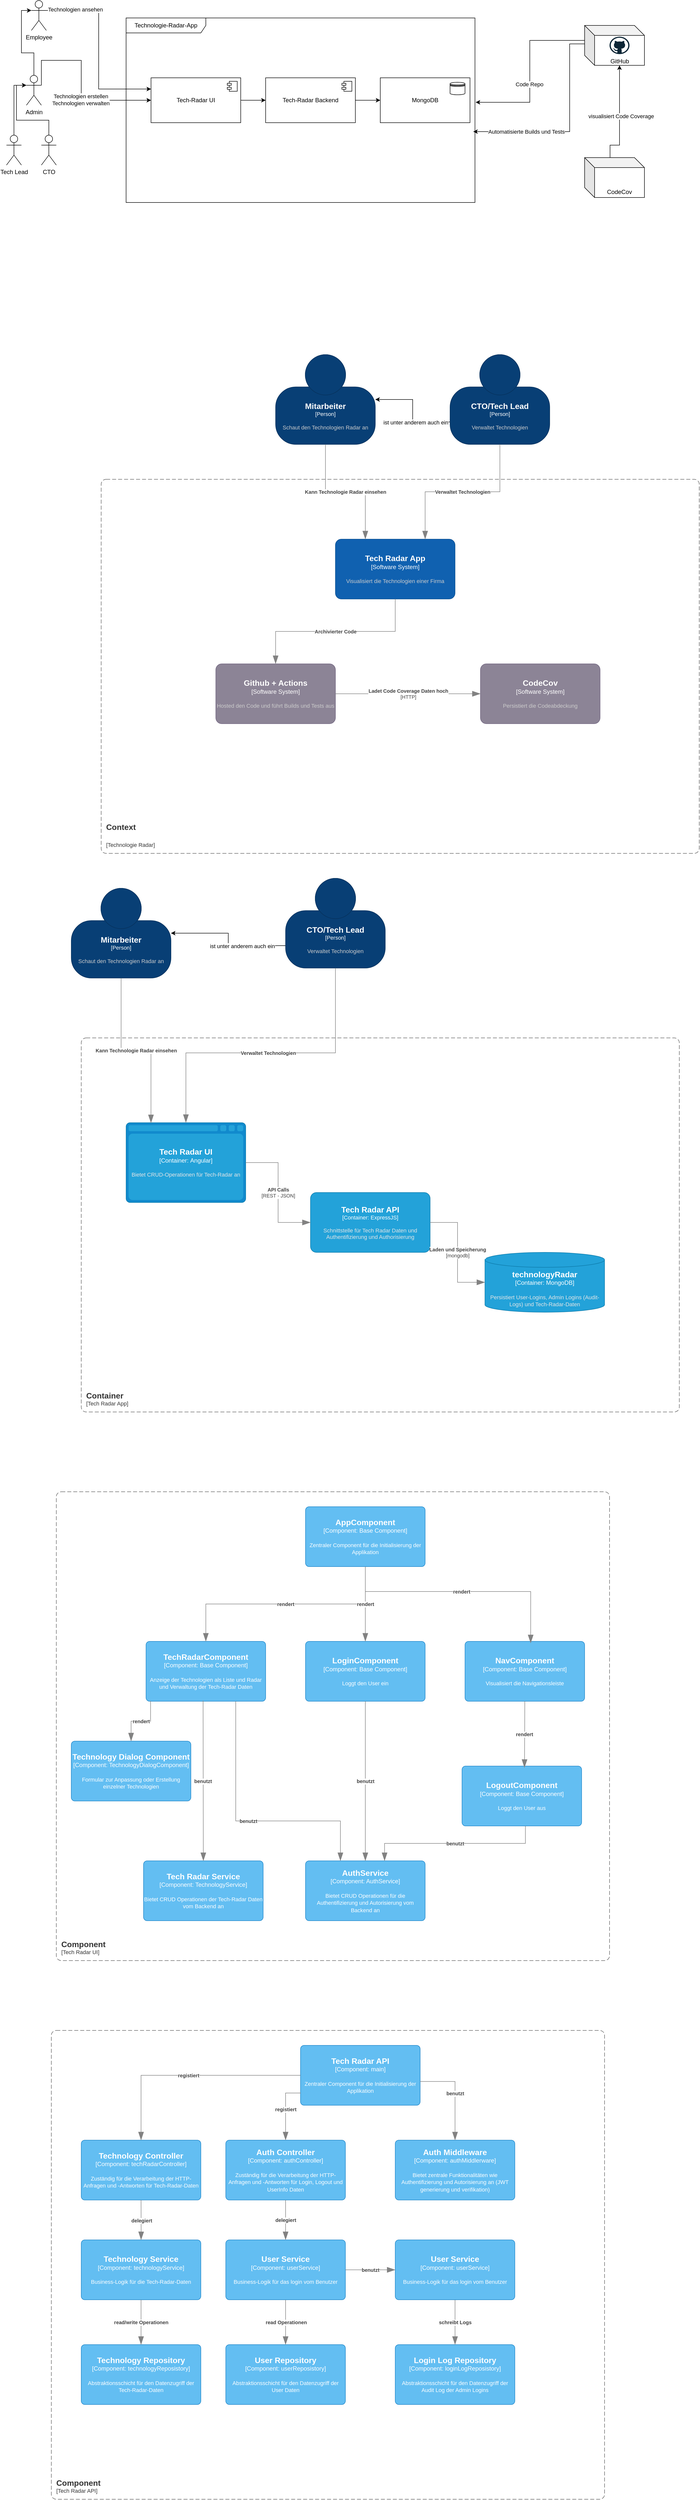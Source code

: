 <mxfile version="26.0.2">
  <diagram name="Page-1" id="FQuv1xglJaIjyBkERcx2">
    <mxGraphModel dx="2272" dy="1144" grid="1" gridSize="10" guides="1" tooltips="1" connect="1" arrows="1" fold="1" page="1" pageScale="1" pageWidth="827" pageHeight="1169" math="0" shadow="0">
      <root>
        <mxCell id="0" />
        <mxCell id="1" parent="0" />
        <mxCell id="FG4xGFRP9wf-GZx0vHWU-20" style="edgeStyle=orthogonalEdgeStyle;rounded=0;orthogonalLoop=1;jettySize=auto;html=1;exitX=1;exitY=0.333;exitDx=0;exitDy=0;exitPerimeter=0;entryX=0;entryY=0.25;entryDx=0;entryDy=0;" edge="1" parent="1" source="FG4xGFRP9wf-GZx0vHWU-1" target="FG4xGFRP9wf-GZx0vHWU-14">
          <mxGeometry relative="1" as="geometry" />
        </mxCell>
        <mxCell id="FG4xGFRP9wf-GZx0vHWU-21" value="Technologien ansehen" style="edgeLabel;html=1;align=center;verticalAlign=middle;resizable=0;points=[];" vertex="1" connectable="0" parent="FG4xGFRP9wf-GZx0vHWU-20">
          <mxGeometry x="-0.684" y="2" relative="1" as="geometry">
            <mxPoint as="offset" />
          </mxGeometry>
        </mxCell>
        <mxCell id="FG4xGFRP9wf-GZx0vHWU-1" value="Employee" style="shape=umlActor;verticalLabelPosition=bottom;verticalAlign=top;html=1;outlineConnect=0;" vertex="1" parent="1">
          <mxGeometry x="100" y="180" width="30" height="60" as="geometry" />
        </mxCell>
        <mxCell id="FG4xGFRP9wf-GZx0vHWU-4" value="CTO" style="shape=umlActor;verticalLabelPosition=bottom;verticalAlign=top;html=1;outlineConnect=0;" vertex="1" parent="1">
          <mxGeometry x="120" y="450" width="30" height="60" as="geometry" />
        </mxCell>
        <mxCell id="FG4xGFRP9wf-GZx0vHWU-5" value="Tech Lead" style="shape=umlActor;verticalLabelPosition=bottom;verticalAlign=top;html=1;outlineConnect=0;" vertex="1" parent="1">
          <mxGeometry x="50" y="450" width="30" height="60" as="geometry" />
        </mxCell>
        <mxCell id="FG4xGFRP9wf-GZx0vHWU-6" value="Technologie-Radar-App" style="shape=umlFrame;whiteSpace=wrap;html=1;pointerEvents=0;recursiveResize=0;container=1;collapsible=0;width=160;" vertex="1" parent="1">
          <mxGeometry x="290" y="215" width="700" height="370" as="geometry" />
        </mxCell>
        <mxCell id="FG4xGFRP9wf-GZx0vHWU-14" value="Tech-Radar UI" style="html=1;dropTarget=0;whiteSpace=wrap;" vertex="1" parent="FG4xGFRP9wf-GZx0vHWU-6">
          <mxGeometry x="50" y="120" width="180" height="90" as="geometry" />
        </mxCell>
        <mxCell id="FG4xGFRP9wf-GZx0vHWU-15" value="" style="shape=module;jettyWidth=8;jettyHeight=4;" vertex="1" parent="FG4xGFRP9wf-GZx0vHWU-14">
          <mxGeometry x="1" width="20" height="20" relative="1" as="geometry">
            <mxPoint x="-27" y="7" as="offset" />
          </mxGeometry>
        </mxCell>
        <mxCell id="FG4xGFRP9wf-GZx0vHWU-36" value="" style="edgeStyle=orthogonalEdgeStyle;rounded=0;orthogonalLoop=1;jettySize=auto;html=1;" edge="1" parent="FG4xGFRP9wf-GZx0vHWU-6" source="FG4xGFRP9wf-GZx0vHWU-16" target="FG4xGFRP9wf-GZx0vHWU-33">
          <mxGeometry relative="1" as="geometry" />
        </mxCell>
        <mxCell id="FG4xGFRP9wf-GZx0vHWU-16" value="Tech-Radar Backend" style="html=1;dropTarget=0;whiteSpace=wrap;" vertex="1" parent="FG4xGFRP9wf-GZx0vHWU-6">
          <mxGeometry x="280" y="120" width="180" height="90" as="geometry" />
        </mxCell>
        <mxCell id="FG4xGFRP9wf-GZx0vHWU-17" value="" style="shape=module;jettyWidth=8;jettyHeight=4;" vertex="1" parent="FG4xGFRP9wf-GZx0vHWU-16">
          <mxGeometry x="1" width="20" height="20" relative="1" as="geometry">
            <mxPoint x="-27" y="7" as="offset" />
          </mxGeometry>
        </mxCell>
        <mxCell id="FG4xGFRP9wf-GZx0vHWU-23" style="edgeStyle=orthogonalEdgeStyle;rounded=0;orthogonalLoop=1;jettySize=auto;html=1;" edge="1" parent="FG4xGFRP9wf-GZx0vHWU-6" source="FG4xGFRP9wf-GZx0vHWU-14" target="FG4xGFRP9wf-GZx0vHWU-16">
          <mxGeometry relative="1" as="geometry" />
        </mxCell>
        <mxCell id="FG4xGFRP9wf-GZx0vHWU-33" value="MongoDB" style="html=1;dropTarget=0;whiteSpace=wrap;" vertex="1" parent="FG4xGFRP9wf-GZx0vHWU-6">
          <mxGeometry x="510" y="120" width="180" height="90" as="geometry" />
        </mxCell>
        <mxCell id="FG4xGFRP9wf-GZx0vHWU-35" value="" style="shape=datastore;whiteSpace=wrap;html=1;" vertex="1" parent="FG4xGFRP9wf-GZx0vHWU-6">
          <mxGeometry x="650" y="129" width="30" height="25" as="geometry" />
        </mxCell>
        <mxCell id="FG4xGFRP9wf-GZx0vHWU-22" style="edgeStyle=orthogonalEdgeStyle;rounded=0;orthogonalLoop=1;jettySize=auto;html=1;exitX=1;exitY=0.333;exitDx=0;exitDy=0;exitPerimeter=0;" edge="1" parent="1" source="FG4xGFRP9wf-GZx0vHWU-8" target="FG4xGFRP9wf-GZx0vHWU-14">
          <mxGeometry relative="1" as="geometry">
            <Array as="points">
              <mxPoint x="200" y="300" />
              <mxPoint x="200" y="380" />
            </Array>
          </mxGeometry>
        </mxCell>
        <mxCell id="FG4xGFRP9wf-GZx0vHWU-25" value="Technologien erstellen&lt;br&gt;Technologien verwalten" style="edgeLabel;html=1;align=center;verticalAlign=middle;resizable=0;points=[];" vertex="1" connectable="0" parent="FG4xGFRP9wf-GZx0vHWU-22">
          <mxGeometry x="0.193" y="-1" relative="1" as="geometry">
            <mxPoint as="offset" />
          </mxGeometry>
        </mxCell>
        <mxCell id="FG4xGFRP9wf-GZx0vHWU-26" style="edgeStyle=orthogonalEdgeStyle;rounded=0;orthogonalLoop=1;jettySize=auto;html=1;exitX=0.5;exitY=0;exitDx=0;exitDy=0;exitPerimeter=0;entryX=0;entryY=0.333;entryDx=0;entryDy=0;entryPerimeter=0;" edge="1" parent="1" source="FG4xGFRP9wf-GZx0vHWU-8" target="FG4xGFRP9wf-GZx0vHWU-1">
          <mxGeometry relative="1" as="geometry" />
        </mxCell>
        <mxCell id="FG4xGFRP9wf-GZx0vHWU-8" value="Admin" style="shape=umlActor;verticalLabelPosition=bottom;verticalAlign=top;html=1;outlineConnect=0;" vertex="1" parent="1">
          <mxGeometry x="90" y="330" width="30" height="60" as="geometry" />
        </mxCell>
        <mxCell id="FG4xGFRP9wf-GZx0vHWU-12" style="edgeStyle=orthogonalEdgeStyle;rounded=0;orthogonalLoop=1;jettySize=auto;html=1;exitX=0.5;exitY=0;exitDx=0;exitDy=0;exitPerimeter=0;entryX=0;entryY=0.333;entryDx=0;entryDy=0;entryPerimeter=0;" edge="1" parent="1" source="FG4xGFRP9wf-GZx0vHWU-5" target="FG4xGFRP9wf-GZx0vHWU-8">
          <mxGeometry relative="1" as="geometry" />
        </mxCell>
        <mxCell id="FG4xGFRP9wf-GZx0vHWU-13" style="edgeStyle=orthogonalEdgeStyle;rounded=0;orthogonalLoop=1;jettySize=auto;html=1;exitX=0.5;exitY=0;exitDx=0;exitDy=0;exitPerimeter=0;entryX=0;entryY=0.333;entryDx=0;entryDy=0;entryPerimeter=0;" edge="1" parent="1" source="FG4xGFRP9wf-GZx0vHWU-4" target="FG4xGFRP9wf-GZx0vHWU-8">
          <mxGeometry relative="1" as="geometry" />
        </mxCell>
        <mxCell id="FG4xGFRP9wf-GZx0vHWU-38" style="edgeStyle=orthogonalEdgeStyle;rounded=0;orthogonalLoop=1;jettySize=auto;html=1;entryX=1.002;entryY=0.457;entryDx=0;entryDy=0;entryPerimeter=0;exitX=0;exitY=0;exitDx=0;exitDy=30;exitPerimeter=0;" edge="1" parent="1" source="FG4xGFRP9wf-GZx0vHWU-46" target="FG4xGFRP9wf-GZx0vHWU-6">
          <mxGeometry relative="1" as="geometry">
            <mxPoint x="1203" y="267.526" as="sourcePoint" />
          </mxGeometry>
        </mxCell>
        <mxCell id="FG4xGFRP9wf-GZx0vHWU-39" value="Code Repo" style="edgeLabel;html=1;align=center;verticalAlign=middle;resizable=0;points=[];" vertex="1" connectable="0" parent="FG4xGFRP9wf-GZx0vHWU-38">
          <mxGeometry x="0.156" y="-1" relative="1" as="geometry">
            <mxPoint as="offset" />
          </mxGeometry>
        </mxCell>
        <mxCell id="FG4xGFRP9wf-GZx0vHWU-40" style="edgeStyle=orthogonalEdgeStyle;rounded=0;orthogonalLoop=1;jettySize=auto;html=1;entryX=0.995;entryY=0.616;entryDx=0;entryDy=0;entryPerimeter=0;exitX=0;exitY=0;exitDx=0;exitDy=30;exitPerimeter=0;" edge="1" parent="1" source="FG4xGFRP9wf-GZx0vHWU-46" target="FG4xGFRP9wf-GZx0vHWU-6">
          <mxGeometry relative="1" as="geometry">
            <mxPoint x="1203" y="267.526" as="sourcePoint" />
            <mxPoint x="1080.0" y="383.35" as="targetPoint" />
            <Array as="points">
              <mxPoint x="1210" y="267" />
              <mxPoint x="1180" y="267" />
              <mxPoint x="1180" y="443" />
            </Array>
          </mxGeometry>
        </mxCell>
        <mxCell id="FG4xGFRP9wf-GZx0vHWU-41" value="Automatisierte Builds und Tests" style="edgeLabel;html=1;align=center;verticalAlign=middle;resizable=0;points=[];" vertex="1" connectable="0" parent="FG4xGFRP9wf-GZx0vHWU-40">
          <mxGeometry x="0.64" relative="1" as="geometry">
            <mxPoint x="33" as="offset" />
          </mxGeometry>
        </mxCell>
        <mxCell id="FG4xGFRP9wf-GZx0vHWU-46" value="" style="shape=cube;whiteSpace=wrap;html=1;boundedLbl=1;backgroundOutline=1;darkOpacity=0.05;darkOpacity2=0.1;" vertex="1" parent="1">
          <mxGeometry x="1210" y="230" width="120" height="80" as="geometry" />
        </mxCell>
        <mxCell id="FG4xGFRP9wf-GZx0vHWU-47" value="GitHub" style="dashed=0;outlineConnect=0;html=1;align=center;labelPosition=center;verticalLabelPosition=bottom;verticalAlign=top;shape=mxgraph.weblogos.github" vertex="1" parent="1">
          <mxGeometry x="1260" y="252.5" width="40" height="35" as="geometry" />
        </mxCell>
        <mxCell id="FG4xGFRP9wf-GZx0vHWU-48" value="" style="shape=cube;whiteSpace=wrap;html=1;boundedLbl=1;backgroundOutline=1;darkOpacity=0.05;darkOpacity2=0.1;" vertex="1" parent="1">
          <mxGeometry x="1210" y="495" width="120" height="80" as="geometry" />
        </mxCell>
        <mxCell id="FG4xGFRP9wf-GZx0vHWU-49" value="CodeCov" style="shape=image;verticalLabelPosition=bottom;labelBackgroundColor=default;verticalAlign=top;aspect=fixed;imageAspect=0;image=https://images.crunchbase.com/image/upload/c_pad,f_auto,q_auto:eco,dpr_1/v1429195081/jl4oqzcidm5alsajtyg5.png;" vertex="1" parent="1">
          <mxGeometry x="1265" y="520" width="30" height="30" as="geometry" />
        </mxCell>
        <mxCell id="FG4xGFRP9wf-GZx0vHWU-50" style="edgeStyle=orthogonalEdgeStyle;rounded=0;orthogonalLoop=1;jettySize=auto;html=1;exitX=0;exitY=0;exitDx=50;exitDy=0;exitPerimeter=0;entryX=0;entryY=0;entryDx=70;entryDy=80;entryPerimeter=0;" edge="1" parent="1" source="FG4xGFRP9wf-GZx0vHWU-48" target="FG4xGFRP9wf-GZx0vHWU-46">
          <mxGeometry relative="1" as="geometry">
            <Array as="points">
              <mxPoint x="1261" y="470" />
              <mxPoint x="1280" y="470" />
            </Array>
          </mxGeometry>
        </mxCell>
        <mxCell id="FG4xGFRP9wf-GZx0vHWU-51" value="visualisiert Code Coverage" style="edgeLabel;html=1;align=center;verticalAlign=middle;resizable=0;points=[];" vertex="1" connectable="0" parent="FG4xGFRP9wf-GZx0vHWU-50">
          <mxGeometry x="0.004" y="-3" relative="1" as="geometry">
            <mxPoint as="offset" />
          </mxGeometry>
        </mxCell>
        <object placeholders="1" c4Name="Mitarbeiter&#xa;" c4Type="Person" c4Description="Schaut den Technologien Radar an" label="&lt;font style=&quot;font-size: 16px&quot;&gt;&lt;b&gt;%c4Name%&lt;/b&gt;&lt;/font&gt;&lt;div&gt;[%c4Type%]&lt;/div&gt;&lt;br&gt;&lt;div&gt;&lt;font style=&quot;font-size: 11px&quot;&gt;&lt;font color=&quot;#cccccc&quot;&gt;%c4Description%&lt;/font&gt;&lt;/div&gt;" id="FG4xGFRP9wf-GZx0vHWU-52">
          <mxCell style="html=1;fontSize=11;dashed=0;whiteSpace=wrap;fillColor=#083F75;strokeColor=#06315C;fontColor=#ffffff;shape=mxgraph.c4.person2;align=center;metaEdit=1;points=[[0.5,0,0],[1,0.5,0],[1,0.75,0],[0.75,1,0],[0.5,1,0],[0.25,1,0],[0,0.75,0],[0,0.5,0]];resizable=0;" vertex="1" parent="1">
            <mxGeometry x="590" y="890" width="200" height="180" as="geometry" />
          </mxCell>
        </object>
        <mxCell id="FG4xGFRP9wf-GZx0vHWU-68" style="edgeStyle=orthogonalEdgeStyle;rounded=0;orthogonalLoop=1;jettySize=auto;html=1;exitX=0;exitY=0.75;exitDx=0;exitDy=0;exitPerimeter=0;" edge="1" parent="1" source="FG4xGFRP9wf-GZx0vHWU-53" target="FG4xGFRP9wf-GZx0vHWU-52">
          <mxGeometry relative="1" as="geometry" />
        </mxCell>
        <mxCell id="FG4xGFRP9wf-GZx0vHWU-69" value="ist unter anderem auch ein" style="edgeLabel;html=1;align=center;verticalAlign=middle;resizable=0;points=[];" vertex="1" connectable="0" parent="FG4xGFRP9wf-GZx0vHWU-68">
          <mxGeometry x="-0.418" y="1" relative="1" as="geometry">
            <mxPoint x="-13" as="offset" />
          </mxGeometry>
        </mxCell>
        <object placeholders="1" c4Name="CTO/Tech Lead" c4Type="Person" c4Description="Verwaltet Technologien" label="&lt;font style=&quot;font-size: 16px&quot;&gt;&lt;b&gt;%c4Name%&lt;/b&gt;&lt;/font&gt;&lt;div&gt;[%c4Type%]&lt;/div&gt;&lt;br&gt;&lt;div&gt;&lt;font style=&quot;font-size: 11px&quot;&gt;&lt;font color=&quot;#cccccc&quot;&gt;%c4Description%&lt;/font&gt;&lt;/div&gt;" id="FG4xGFRP9wf-GZx0vHWU-53">
          <mxCell style="html=1;fontSize=11;dashed=0;whiteSpace=wrap;fillColor=#083F75;strokeColor=#06315C;fontColor=#ffffff;shape=mxgraph.c4.person2;align=center;metaEdit=1;points=[[0.5,0,0],[1,0.5,0],[1,0.75,0],[0.75,1,0],[0.5,1,0],[0.25,1,0],[0,0.75,0],[0,0.5,0]];resizable=0;" vertex="1" parent="1">
            <mxGeometry x="940" y="890" width="200" height="180" as="geometry" />
          </mxCell>
        </object>
        <object placeholders="1" c4Name="Context&#xa;&#xa;" c4Type="SystemScopeBoundary" c4Application="Technologie Radar" label="&lt;font style=&quot;font-size: 16px&quot;&gt;&lt;b&gt;&lt;div style=&quot;text-align: left&quot;&gt;%c4Name%&lt;/div&gt;&lt;/b&gt;&lt;/font&gt;&lt;div style=&quot;text-align: left&quot;&gt;[%c4Application%]&lt;/div&gt;" id="FG4xGFRP9wf-GZx0vHWU-54">
          <mxCell style="rounded=1;fontSize=11;whiteSpace=wrap;html=1;dashed=1;arcSize=20;fillColor=none;strokeColor=#666666;fontColor=#333333;labelBackgroundColor=none;align=left;verticalAlign=bottom;labelBorderColor=none;spacingTop=0;spacing=10;dashPattern=8 4;metaEdit=1;rotatable=0;perimeter=rectanglePerimeter;noLabel=0;labelPadding=0;allowArrows=0;connectable=0;expand=0;recursiveResize=0;editable=1;pointerEvents=0;absoluteArcSize=1;points=[[0.25,0,0],[0.5,0,0],[0.75,0,0],[1,0.25,0],[1,0.5,0],[1,0.75,0],[0.75,1,0],[0.5,1,0],[0.25,1,0],[0,0.75,0],[0,0.5,0],[0,0.25,0]];" vertex="1" parent="1">
            <mxGeometry x="240" y="1140" width="1200" height="750" as="geometry" />
          </mxCell>
        </object>
        <object placeholders="1" c4Name="Container" c4Type="SystemScopeBoundary" c4Application="Tech Radar App" label="&lt;font style=&quot;font-size: 16px&quot;&gt;&lt;b&gt;&lt;div style=&quot;text-align: left&quot;&gt;%c4Name%&lt;/div&gt;&lt;/b&gt;&lt;/font&gt;&lt;div style=&quot;text-align: left&quot;&gt;[%c4Application%]&lt;/div&gt;" id="FG4xGFRP9wf-GZx0vHWU-58">
          <mxCell style="rounded=1;fontSize=11;whiteSpace=wrap;html=1;dashed=1;arcSize=20;fillColor=none;strokeColor=#666666;fontColor=#333333;labelBackgroundColor=none;align=left;verticalAlign=bottom;labelBorderColor=none;spacingTop=0;spacing=10;dashPattern=8 4;metaEdit=1;rotatable=0;perimeter=rectanglePerimeter;noLabel=0;labelPadding=0;allowArrows=0;connectable=0;expand=0;recursiveResize=0;editable=1;pointerEvents=0;absoluteArcSize=1;points=[[0.25,0,0],[0.5,0,0],[0.75,0,0],[1,0.25,0],[1,0.5,0],[1,0.75,0],[0.75,1,0],[0.5,1,0],[0.25,1,0],[0,0.75,0],[0,0.5,0],[0,0.25,0]];" vertex="1" parent="1">
            <mxGeometry x="200" y="2260" width="1200" height="750" as="geometry" />
          </mxCell>
        </object>
        <object placeholders="1" c4Name="technologyRadar" c4Type="Container" c4Technology="MongoDB" c4Description="Persistiert User-Logins, Admin Logins (Audit-Logs) und Tech-Radar-Daten" label="&lt;font style=&quot;font-size: 16px&quot;&gt;&lt;b&gt;%c4Name%&lt;/b&gt;&lt;/font&gt;&lt;div&gt;[%c4Type%:&amp;nbsp;%c4Technology%]&lt;/div&gt;&lt;br&gt;&lt;div&gt;&lt;font style=&quot;font-size: 11px&quot;&gt;&lt;font color=&quot;#E6E6E6&quot;&gt;%c4Description%&lt;/font&gt;&lt;/div&gt;" id="FG4xGFRP9wf-GZx0vHWU-59">
          <mxCell style="shape=cylinder3;size=15;whiteSpace=wrap;html=1;boundedLbl=1;rounded=0;labelBackgroundColor=none;fillColor=#23A2D9;fontSize=12;fontColor=#ffffff;align=center;strokeColor=#0E7DAD;metaEdit=1;points=[[0.5,0,0],[1,0.25,0],[1,0.5,0],[1,0.75,0],[0.5,1,0],[0,0.75,0],[0,0.5,0],[0,0.25,0]];resizable=0;" vertex="1" parent="1">
            <mxGeometry x="1010" y="2690" width="240" height="120" as="geometry" />
          </mxCell>
        </object>
        <object placeholders="1" c4Name="Tech Radar App" c4Type="Software System" c4Description="Visualisiert die Technologien einer Firma" label="&lt;font style=&quot;font-size: 16px&quot;&gt;&lt;b&gt;%c4Name%&lt;/b&gt;&lt;/font&gt;&lt;div&gt;[%c4Type%]&lt;/div&gt;&lt;br&gt;&lt;div&gt;&lt;font style=&quot;font-size: 11px&quot;&gt;&lt;font color=&quot;#cccccc&quot;&gt;%c4Description%&lt;/font&gt;&lt;/div&gt;" id="FG4xGFRP9wf-GZx0vHWU-60">
          <mxCell style="rounded=1;whiteSpace=wrap;html=1;labelBackgroundColor=none;fillColor=#1061B0;fontColor=#ffffff;align=center;arcSize=10;strokeColor=#0D5091;metaEdit=1;resizable=0;points=[[0.25,0,0],[0.5,0,0],[0.75,0,0],[1,0.25,0],[1,0.5,0],[1,0.75,0],[0.75,1,0],[0.5,1,0],[0.25,1,0],[0,0.75,0],[0,0.5,0],[0,0.25,0]];" vertex="1" parent="1">
            <mxGeometry x="710" y="1260" width="240" height="120" as="geometry" />
          </mxCell>
        </object>
        <object placeholders="1" c4Name="Github + Actions" c4Type="Software System" c4Description="Hosted den Code und führt Builds und Tests aus" label="&lt;font style=&quot;font-size: 16px&quot;&gt;&lt;b&gt;%c4Name%&lt;/b&gt;&lt;/font&gt;&lt;div&gt;[%c4Type%]&lt;/div&gt;&lt;br&gt;&lt;div&gt;&lt;font style=&quot;font-size: 11px&quot;&gt;&lt;font color=&quot;#cccccc&quot;&gt;%c4Description%&lt;/font&gt;&lt;/div&gt;" id="FG4xGFRP9wf-GZx0vHWU-61">
          <mxCell style="rounded=1;whiteSpace=wrap;html=1;labelBackgroundColor=none;fillColor=#8C8496;fontColor=#ffffff;align=center;arcSize=10;strokeColor=#736782;metaEdit=1;resizable=0;points=[[0.25,0,0],[0.5,0,0],[0.75,0,0],[1,0.25,0],[1,0.5,0],[1,0.75,0],[0.75,1,0],[0.5,1,0],[0.25,1,0],[0,0.75,0],[0,0.5,0],[0,0.25,0]];" vertex="1" parent="1">
            <mxGeometry x="470" y="1510" width="240" height="120" as="geometry" />
          </mxCell>
        </object>
        <object placeholders="1" c4Name="CodeCov&#xa;" c4Type="Software System" c4Description="Persistiert die Codeabdeckung" label="&lt;font style=&quot;font-size: 16px&quot;&gt;&lt;b&gt;%c4Name%&lt;/b&gt;&lt;/font&gt;&lt;div&gt;[%c4Type%]&lt;/div&gt;&lt;br&gt;&lt;div&gt;&lt;font style=&quot;font-size: 11px&quot;&gt;&lt;font color=&quot;#cccccc&quot;&gt;%c4Description%&lt;/font&gt;&lt;/div&gt;" id="FG4xGFRP9wf-GZx0vHWU-62">
          <mxCell style="rounded=1;whiteSpace=wrap;html=1;labelBackgroundColor=none;fillColor=#8C8496;fontColor=#ffffff;align=center;arcSize=10;strokeColor=#736782;metaEdit=1;resizable=0;points=[[0.25,0,0],[0.5,0,0],[0.75,0,0],[1,0.25,0],[1,0.5,0],[1,0.75,0],[0.75,1,0],[0.5,1,0],[0.25,1,0],[0,0.75,0],[0,0.5,0],[0,0.25,0]];" vertex="1" parent="1">
            <mxGeometry x="1001" y="1510" width="240" height="120" as="geometry" />
          </mxCell>
        </object>
        <object placeholders="1" c4Type="Relationship" c4Technology="HTTP" c4Description="Ladet Code Coverage Daten hoch" label="&lt;div style=&quot;text-align: left&quot;&gt;&lt;div style=&quot;text-align: center&quot;&gt;&lt;b&gt;%c4Description%&lt;/b&gt;&lt;/div&gt;&lt;div style=&quot;text-align: center&quot;&gt;[%c4Technology%]&lt;/div&gt;&lt;/div&gt;" id="FG4xGFRP9wf-GZx0vHWU-64">
          <mxCell style="endArrow=blockThin;html=1;fontSize=10;fontColor=#404040;strokeWidth=1;endFill=1;strokeColor=#828282;elbow=vertical;metaEdit=1;endSize=14;startSize=14;jumpStyle=arc;jumpSize=16;rounded=0;edgeStyle=orthogonalEdgeStyle;entryX=0;entryY=0.5;entryDx=0;entryDy=0;entryPerimeter=0;" edge="1" parent="1" source="FG4xGFRP9wf-GZx0vHWU-61" target="FG4xGFRP9wf-GZx0vHWU-62">
            <mxGeometry width="240" relative="1" as="geometry">
              <mxPoint x="730" y="1560" as="sourcePoint" />
              <mxPoint x="970" y="1560" as="targetPoint" />
            </mxGeometry>
          </mxCell>
        </object>
        <object placeholders="1" c4Type="Relationship" c4Description="Verwaltet Technologien" label="&lt;div style=&quot;text-align: left&quot;&gt;&lt;div style=&quot;text-align: center&quot;&gt;&lt;b&gt;%c4Description%&lt;/b&gt;&lt;/div&gt;" id="FG4xGFRP9wf-GZx0vHWU-66">
          <mxCell style="endArrow=blockThin;html=1;fontSize=10;fontColor=#404040;strokeWidth=1;endFill=1;strokeColor=#828282;elbow=vertical;metaEdit=1;endSize=14;startSize=14;jumpStyle=arc;jumpSize=16;rounded=0;edgeStyle=orthogonalEdgeStyle;entryX=0.75;entryY=0;entryDx=0;entryDy=0;entryPerimeter=0;" edge="1" parent="1" source="FG4xGFRP9wf-GZx0vHWU-53" target="FG4xGFRP9wf-GZx0vHWU-60">
            <mxGeometry width="240" relative="1" as="geometry">
              <mxPoint x="980" y="1070" as="sourcePoint" />
              <mxPoint x="980" y="1310" as="targetPoint" />
            </mxGeometry>
          </mxCell>
        </object>
        <object placeholders="1" c4Type="Relationship" c4Description="Kann Technologie Radar einsehen" label="&lt;div style=&quot;text-align: left&quot;&gt;&lt;div style=&quot;text-align: center&quot;&gt;&lt;b&gt;%c4Description%&lt;/b&gt;&lt;/div&gt;" id="FG4xGFRP9wf-GZx0vHWU-67">
          <mxCell style="endArrow=blockThin;html=1;fontSize=10;fontColor=#404040;strokeWidth=1;endFill=1;strokeColor=#828282;elbow=vertical;metaEdit=1;endSize=14;startSize=14;jumpStyle=arc;jumpSize=16;rounded=0;edgeStyle=orthogonalEdgeStyle;entryX=0.25;entryY=0;entryDx=0;entryDy=0;entryPerimeter=0;" edge="1" parent="1" source="FG4xGFRP9wf-GZx0vHWU-52" target="FG4xGFRP9wf-GZx0vHWU-60">
            <mxGeometry width="240" relative="1" as="geometry">
              <mxPoint x="540" y="1160" as="sourcePoint" />
              <mxPoint x="780" y="1160" as="targetPoint" />
            </mxGeometry>
          </mxCell>
        </object>
        <object placeholders="1" c4Type="Relationship" c4Description="Archivierter Code" label="&lt;div style=&quot;text-align: left&quot;&gt;&lt;div style=&quot;text-align: center&quot;&gt;&lt;b&gt;%c4Description%&lt;/b&gt;&lt;/div&gt;" id="FG4xGFRP9wf-GZx0vHWU-70">
          <mxCell style="endArrow=blockThin;html=1;fontSize=10;fontColor=#404040;strokeWidth=1;endFill=1;strokeColor=#828282;elbow=vertical;metaEdit=1;endSize=14;startSize=14;jumpStyle=arc;jumpSize=16;rounded=0;edgeStyle=orthogonalEdgeStyle;exitX=0.5;exitY=1;exitDx=0;exitDy=0;exitPerimeter=0;entryX=0.5;entryY=0;entryDx=0;entryDy=0;entryPerimeter=0;" edge="1" parent="1" source="FG4xGFRP9wf-GZx0vHWU-60" target="FG4xGFRP9wf-GZx0vHWU-61">
            <mxGeometry width="240" relative="1" as="geometry">
              <mxPoint x="760" y="1460" as="sourcePoint" />
              <mxPoint x="1000" y="1460" as="targetPoint" />
            </mxGeometry>
          </mxCell>
        </object>
        <object placeholders="1" c4Name="Tech Radar UI" c4Type="Container" c4Technology="Angular" c4Description="Bietet CRUD-Operationen für Tech-Radar an" label="&lt;font style=&quot;font-size: 16px&quot;&gt;&lt;b&gt;%c4Name%&lt;/b&gt;&lt;/font&gt;&lt;div&gt;[%c4Type%:&amp;nbsp;%c4Technology%]&lt;/div&gt;&lt;br&gt;&lt;div&gt;&lt;font style=&quot;font-size: 11px&quot;&gt;&lt;font color=&quot;#E6E6E6&quot;&gt;%c4Description%&lt;/font&gt;&lt;/div&gt;" id="FG4xGFRP9wf-GZx0vHWU-71">
          <mxCell style="shape=mxgraph.c4.webBrowserContainer2;whiteSpace=wrap;html=1;boundedLbl=1;rounded=0;labelBackgroundColor=none;strokeColor=#118ACD;fillColor=#23A2D9;strokeColor=#118ACD;strokeColor2=#0E7DAD;fontSize=12;fontColor=#ffffff;align=center;metaEdit=1;points=[[0.5,0,0],[1,0.25,0],[1,0.5,0],[1,0.75,0],[0.5,1,0],[0,0.75,0],[0,0.5,0],[0,0.25,0]];resizable=0;" vertex="1" parent="1">
            <mxGeometry x="290" y="2430" width="240" height="160" as="geometry" />
          </mxCell>
        </object>
        <object placeholders="1" c4Name="Tech Radar API" c4Type="Container" c4Technology="ExpressJS" c4Description="Schnittstelle für Tech Radar Daten und Authentifizierung und Authorisierung" label="&lt;font style=&quot;font-size: 16px&quot;&gt;&lt;b&gt;%c4Name%&lt;/b&gt;&lt;/font&gt;&lt;div&gt;[%c4Type%: %c4Technology%]&lt;/div&gt;&lt;br&gt;&lt;div&gt;&lt;font style=&quot;font-size: 11px&quot;&gt;&lt;font color=&quot;#E6E6E6&quot;&gt;%c4Description%&lt;/font&gt;&lt;/div&gt;" id="FG4xGFRP9wf-GZx0vHWU-72">
          <mxCell style="rounded=1;whiteSpace=wrap;html=1;fontSize=11;labelBackgroundColor=none;fillColor=#23A2D9;fontColor=#ffffff;align=center;arcSize=10;strokeColor=#0E7DAD;metaEdit=1;resizable=0;points=[[0.25,0,0],[0.5,0,0],[0.75,0,0],[1,0.25,0],[1,0.5,0],[1,0.75,0],[0.75,1,0],[0.5,1,0],[0.25,1,0],[0,0.75,0],[0,0.5,0],[0,0.25,0]];" vertex="1" parent="1">
            <mxGeometry x="660" y="2570" width="240" height="120" as="geometry" />
          </mxCell>
        </object>
        <object placeholders="1" c4Type="Relationship" c4Technology="REST - JSON" c4Description="API Calls" label="&lt;div style=&quot;text-align: left&quot;&gt;&lt;div style=&quot;text-align: center&quot;&gt;&lt;b&gt;%c4Description%&lt;/b&gt;&lt;/div&gt;&lt;div style=&quot;text-align: center&quot;&gt;[%c4Technology%]&lt;/div&gt;&lt;/div&gt;" id="FG4xGFRP9wf-GZx0vHWU-73">
          <mxCell style="endArrow=blockThin;html=1;fontSize=10;fontColor=#404040;strokeWidth=1;endFill=1;strokeColor=#828282;elbow=vertical;metaEdit=1;endSize=14;startSize=14;jumpStyle=arc;jumpSize=16;rounded=0;edgeStyle=orthogonalEdgeStyle;" edge="1" parent="1" source="FG4xGFRP9wf-GZx0vHWU-71" target="FG4xGFRP9wf-GZx0vHWU-72">
            <mxGeometry x="-0.001" width="240" relative="1" as="geometry">
              <mxPoint x="580" y="2490" as="sourcePoint" />
              <mxPoint x="820" y="2490" as="targetPoint" />
              <mxPoint as="offset" />
            </mxGeometry>
          </mxCell>
        </object>
        <object placeholders="1" c4Type="Relationship" c4Technology="mongodb" c4Description="Laden und Speicherung" label="&lt;div style=&quot;text-align: left&quot;&gt;&lt;div style=&quot;text-align: center&quot;&gt;&lt;b&gt;%c4Description%&lt;/b&gt;&lt;/div&gt;&lt;div style=&quot;text-align: center&quot;&gt;[%c4Technology%]&lt;/div&gt;&lt;/div&gt;" id="FG4xGFRP9wf-GZx0vHWU-75">
          <mxCell style="endArrow=blockThin;html=1;fontSize=10;fontColor=#404040;strokeWidth=1;endFill=1;strokeColor=#828282;elbow=vertical;metaEdit=1;endSize=14;startSize=14;jumpStyle=arc;jumpSize=16;rounded=0;edgeStyle=orthogonalEdgeStyle;exitX=1;exitY=0.5;exitDx=0;exitDy=0;exitPerimeter=0;" edge="1" parent="1" source="FG4xGFRP9wf-GZx0vHWU-72" target="FG4xGFRP9wf-GZx0vHWU-59">
            <mxGeometry width="240" relative="1" as="geometry">
              <mxPoint x="630" y="2770" as="sourcePoint" />
              <mxPoint x="870" y="2770" as="targetPoint" />
            </mxGeometry>
          </mxCell>
        </object>
        <object placeholders="1" c4Name="Component" c4Type="SystemScopeBoundary" c4Application="Tech Radar UI" label="&lt;font style=&quot;font-size: 16px&quot;&gt;&lt;b&gt;&lt;div style=&quot;text-align: left&quot;&gt;%c4Name%&lt;/div&gt;&lt;/b&gt;&lt;/font&gt;&lt;div style=&quot;text-align: left&quot;&gt;[%c4Application%]&lt;/div&gt;" id="FG4xGFRP9wf-GZx0vHWU-77">
          <mxCell style="rounded=1;fontSize=11;whiteSpace=wrap;html=1;dashed=1;arcSize=20;fillColor=none;strokeColor=#666666;fontColor=#333333;labelBackgroundColor=none;align=left;verticalAlign=bottom;labelBorderColor=none;spacingTop=0;spacing=10;dashPattern=8 4;metaEdit=1;rotatable=0;perimeter=rectanglePerimeter;noLabel=0;labelPadding=0;allowArrows=0;connectable=0;expand=0;recursiveResize=0;editable=1;pointerEvents=0;absoluteArcSize=1;points=[[0.25,0,0],[0.5,0,0],[0.75,0,0],[1,0.25,0],[1,0.5,0],[1,0.75,0],[0.75,1,0],[0.5,1,0],[0.25,1,0],[0,0.75,0],[0,0.5,0],[0,0.25,0]];" vertex="1" parent="1">
            <mxGeometry x="150" y="3170" width="1110" height="940" as="geometry" />
          </mxCell>
        </object>
        <object placeholders="1" c4Name="AppComponent" c4Type="Component" c4Technology="Base Component" c4Description="Zentraler Component für die Initialisierung der Applikation" label="&lt;font style=&quot;font-size: 16px&quot;&gt;&lt;b&gt;%c4Name%&lt;/b&gt;&lt;/font&gt;&lt;div&gt;[%c4Type%: %c4Technology%]&lt;/div&gt;&lt;br&gt;&lt;div&gt;&lt;font style=&quot;font-size: 11px&quot;&gt;%c4Description%&lt;/font&gt;&lt;/div&gt;" id="FG4xGFRP9wf-GZx0vHWU-78">
          <mxCell style="rounded=1;whiteSpace=wrap;html=1;labelBackgroundColor=none;fillColor=#63BEF2;fontColor=#ffffff;align=center;arcSize=6;strokeColor=#2086C9;metaEdit=1;resizable=0;points=[[0.25,0,0],[0.5,0,0],[0.75,0,0],[1,0.25,0],[1,0.5,0],[1,0.75,0],[0.75,1,0],[0.5,1,0],[0.25,1,0],[0,0.75,0],[0,0.5,0],[0,0.25,0]];" vertex="1" parent="1">
            <mxGeometry x="650" y="3200" width="240" height="120" as="geometry" />
          </mxCell>
        </object>
        <object placeholders="1" c4Name="Mitarbeiter&#xa;" c4Type="Person" c4Description="Schaut den Technologien Radar an" label="&lt;font style=&quot;font-size: 16px&quot;&gt;&lt;b&gt;%c4Name%&lt;/b&gt;&lt;/font&gt;&lt;div&gt;[%c4Type%]&lt;/div&gt;&lt;br&gt;&lt;div&gt;&lt;font style=&quot;font-size: 11px&quot;&gt;&lt;font color=&quot;#cccccc&quot;&gt;%c4Description%&lt;/font&gt;&lt;/div&gt;" id="FG4xGFRP9wf-GZx0vHWU-83">
          <mxCell style="html=1;fontSize=11;dashed=0;whiteSpace=wrap;fillColor=#083F75;strokeColor=#06315C;fontColor=#ffffff;shape=mxgraph.c4.person2;align=center;metaEdit=1;points=[[0.5,0,0],[1,0.5,0],[1,0.75,0],[0.75,1,0],[0.5,1,0],[0.25,1,0],[0,0.75,0],[0,0.5,0]];resizable=0;" vertex="1" parent="1">
            <mxGeometry x="180" y="1960" width="200" height="180" as="geometry" />
          </mxCell>
        </object>
        <mxCell id="FG4xGFRP9wf-GZx0vHWU-84" style="edgeStyle=orthogonalEdgeStyle;rounded=0;orthogonalLoop=1;jettySize=auto;html=1;exitX=0;exitY=0.75;exitDx=0;exitDy=0;exitPerimeter=0;" edge="1" parent="1" source="FG4xGFRP9wf-GZx0vHWU-86" target="FG4xGFRP9wf-GZx0vHWU-83">
          <mxGeometry relative="1" as="geometry" />
        </mxCell>
        <mxCell id="FG4xGFRP9wf-GZx0vHWU-85" value="ist unter anderem auch ein" style="edgeLabel;html=1;align=center;verticalAlign=middle;resizable=0;points=[];" vertex="1" connectable="0" parent="FG4xGFRP9wf-GZx0vHWU-84">
          <mxGeometry x="-0.418" y="1" relative="1" as="geometry">
            <mxPoint x="-13" as="offset" />
          </mxGeometry>
        </mxCell>
        <object placeholders="1" c4Name="CTO/Tech Lead" c4Type="Person" c4Description="Verwaltet Technologien" label="&lt;font style=&quot;font-size: 16px&quot;&gt;&lt;b&gt;%c4Name%&lt;/b&gt;&lt;/font&gt;&lt;div&gt;[%c4Type%]&lt;/div&gt;&lt;br&gt;&lt;div&gt;&lt;font style=&quot;font-size: 11px&quot;&gt;&lt;font color=&quot;#cccccc&quot;&gt;%c4Description%&lt;/font&gt;&lt;/div&gt;" id="FG4xGFRP9wf-GZx0vHWU-86">
          <mxCell style="html=1;fontSize=11;dashed=0;whiteSpace=wrap;fillColor=#083F75;strokeColor=#06315C;fontColor=#ffffff;shape=mxgraph.c4.person2;align=center;metaEdit=1;points=[[0.5,0,0],[1,0.5,0],[1,0.75,0],[0.75,1,0],[0.5,1,0],[0.25,1,0],[0,0.75,0],[0,0.5,0]];resizable=0;" vertex="1" parent="1">
            <mxGeometry x="610" y="1940" width="200" height="180" as="geometry" />
          </mxCell>
        </object>
        <object placeholders="1" c4Type="Relationship" c4Description="Verwaltet Technologien" label="&lt;div style=&quot;text-align: left&quot;&gt;&lt;div style=&quot;text-align: center&quot;&gt;&lt;b&gt;%c4Description%&lt;/b&gt;&lt;/div&gt;" id="FG4xGFRP9wf-GZx0vHWU-88">
          <mxCell style="endArrow=blockThin;html=1;fontSize=10;fontColor=#404040;strokeWidth=1;endFill=1;strokeColor=#828282;elbow=vertical;metaEdit=1;endSize=14;startSize=14;jumpStyle=arc;jumpSize=16;rounded=0;edgeStyle=orthogonalEdgeStyle;" edge="1" parent="1" source="FG4xGFRP9wf-GZx0vHWU-86" target="FG4xGFRP9wf-GZx0vHWU-71">
            <mxGeometry width="240" relative="1" as="geometry">
              <mxPoint x="920" y="2140" as="sourcePoint" />
              <mxPoint x="830" y="2330" as="targetPoint" />
              <Array as="points">
                <mxPoint x="710" y="2290" />
                <mxPoint x="410" y="2290" />
              </Array>
            </mxGeometry>
          </mxCell>
        </object>
        <object placeholders="1" c4Type="Relationship" c4Description="Kann Technologie Radar einsehen" label="&lt;div style=&quot;text-align: left&quot;&gt;&lt;div style=&quot;text-align: center&quot;&gt;&lt;b&gt;%c4Description%&lt;/b&gt;&lt;/div&gt;" id="FG4xGFRP9wf-GZx0vHWU-89">
          <mxCell style="endArrow=blockThin;html=1;fontSize=10;fontColor=#404040;strokeWidth=1;endFill=1;strokeColor=#828282;elbow=vertical;metaEdit=1;endSize=14;startSize=14;jumpStyle=arc;jumpSize=16;rounded=0;edgeStyle=orthogonalEdgeStyle;entryX=0.208;entryY=0.003;entryDx=0;entryDy=0;entryPerimeter=0;" edge="1" parent="1" source="FG4xGFRP9wf-GZx0vHWU-83" target="FG4xGFRP9wf-GZx0vHWU-71">
            <mxGeometry width="240" relative="1" as="geometry">
              <mxPoint x="480" y="2230" as="sourcePoint" />
              <mxPoint x="710" y="2330" as="targetPoint" />
            </mxGeometry>
          </mxCell>
        </object>
        <object placeholders="1" c4Name="TechRadarComponent" c4Type="Component" c4Technology="Base Component" c4Description="Anzeige der Technologien als Liste und Radar und Verwaltung der Tech-Radar Daten" label="&lt;font style=&quot;font-size: 16px&quot;&gt;&lt;b&gt;%c4Name%&lt;/b&gt;&lt;/font&gt;&lt;div&gt;[%c4Type%: %c4Technology%]&lt;/div&gt;&lt;br&gt;&lt;div&gt;&lt;font style=&quot;font-size: 11px&quot;&gt;%c4Description%&lt;/font&gt;&lt;/div&gt;" id="FG4xGFRP9wf-GZx0vHWU-90">
          <mxCell style="rounded=1;whiteSpace=wrap;html=1;labelBackgroundColor=none;fillColor=#63BEF2;fontColor=#ffffff;align=center;arcSize=6;strokeColor=#2086C9;metaEdit=1;resizable=0;points=[[0.25,0,0],[0.5,0,0],[0.75,0,0],[1,0.25,0],[1,0.5,0],[1,0.75,0],[0.75,1,0],[0.5,1,0],[0.25,1,0],[0,0.75,0],[0,0.5,0],[0,0.25,0]];" vertex="1" parent="1">
            <mxGeometry x="330" y="3470" width="240" height="120" as="geometry" />
          </mxCell>
        </object>
        <object placeholders="1" c4Name="NavComponent" c4Type="Component" c4Technology="Base Component" c4Description="Visualisiert die Navigationsleiste" label="&lt;font style=&quot;font-size: 16px&quot;&gt;&lt;b&gt;%c4Name%&lt;/b&gt;&lt;/font&gt;&lt;div&gt;[%c4Type%: %c4Technology%]&lt;/div&gt;&lt;br&gt;&lt;div&gt;&lt;font style=&quot;font-size: 11px&quot;&gt;%c4Description%&lt;/font&gt;&lt;/div&gt;" id="FG4xGFRP9wf-GZx0vHWU-91">
          <mxCell style="rounded=1;whiteSpace=wrap;html=1;labelBackgroundColor=none;fillColor=#63BEF2;fontColor=#ffffff;align=center;arcSize=6;strokeColor=#2086C9;metaEdit=1;resizable=0;points=[[0.25,0,0],[0.5,0,0],[0.75,0,0],[1,0.25,0],[1,0.5,0],[1,0.75,0],[0.75,1,0],[0.5,1,0],[0.25,1,0],[0,0.75,0],[0,0.5,0],[0,0.25,0]];" vertex="1" parent="1">
            <mxGeometry x="970" y="3470" width="240" height="120" as="geometry" />
          </mxCell>
        </object>
        <object placeholders="1" c4Name="LogoutComponent" c4Type="Component" c4Technology="Base Component" c4Description="Loggt den User aus" label="&lt;font style=&quot;font-size: 16px&quot;&gt;&lt;b&gt;%c4Name%&lt;/b&gt;&lt;/font&gt;&lt;div&gt;[%c4Type%: %c4Technology%]&lt;/div&gt;&lt;br&gt;&lt;div&gt;&lt;font style=&quot;font-size: 11px&quot;&gt;%c4Description%&lt;/font&gt;&lt;/div&gt;" id="FG4xGFRP9wf-GZx0vHWU-92">
          <mxCell style="rounded=1;whiteSpace=wrap;html=1;labelBackgroundColor=none;fillColor=#63BEF2;fontColor=#ffffff;align=center;arcSize=6;strokeColor=#2086C9;metaEdit=1;resizable=0;points=[[0.25,0,0],[0.5,0,0],[0.75,0,0],[1,0.25,0],[1,0.5,0],[1,0.75,0],[0.75,1,0],[0.5,1,0],[0.25,1,0],[0,0.75,0],[0,0.5,0],[0,0.25,0]];" vertex="1" parent="1">
            <mxGeometry x="964" y="3720" width="240" height="120" as="geometry" />
          </mxCell>
        </object>
        <object placeholders="1" c4Name="LoginComponent" c4Type="Component" c4Technology="Base Component" c4Description="Loggt den User ein" label="&lt;font style=&quot;font-size: 16px&quot;&gt;&lt;b&gt;%c4Name%&lt;/b&gt;&lt;/font&gt;&lt;div&gt;[%c4Type%: %c4Technology%]&lt;/div&gt;&lt;br&gt;&lt;div&gt;&lt;font style=&quot;font-size: 11px&quot;&gt;%c4Description%&lt;/font&gt;&lt;/div&gt;" id="FG4xGFRP9wf-GZx0vHWU-93">
          <mxCell style="rounded=1;whiteSpace=wrap;html=1;labelBackgroundColor=none;fillColor=#63BEF2;fontColor=#ffffff;align=center;arcSize=6;strokeColor=#2086C9;metaEdit=1;resizable=0;points=[[0.25,0,0],[0.5,0,0],[0.75,0,0],[1,0.25,0],[1,0.5,0],[1,0.75,0],[0.75,1,0],[0.5,1,0],[0.25,1,0],[0,0.75,0],[0,0.5,0],[0,0.25,0]];" vertex="1" parent="1">
            <mxGeometry x="650" y="3470" width="240" height="120" as="geometry" />
          </mxCell>
        </object>
        <object placeholders="1" c4Type="Relationship" c4Description="rendert" label="&lt;div style=&quot;text-align: left&quot;&gt;&lt;div style=&quot;text-align: center&quot;&gt;&lt;b&gt;%c4Description%&lt;/b&gt;&lt;/div&gt;" id="FG4xGFRP9wf-GZx0vHWU-96">
          <mxCell style="endArrow=blockThin;html=1;fontSize=10;fontColor=#404040;strokeWidth=1;endFill=1;strokeColor=#828282;elbow=vertical;metaEdit=1;endSize=14;startSize=14;jumpStyle=arc;jumpSize=16;rounded=0;edgeStyle=orthogonalEdgeStyle;exitX=0.5;exitY=1;exitDx=0;exitDy=0;exitPerimeter=0;" edge="1" parent="1" source="FG4xGFRP9wf-GZx0vHWU-78" target="FG4xGFRP9wf-GZx0vHWU-90">
            <mxGeometry width="240" relative="1" as="geometry">
              <mxPoint x="200" y="3330" as="sourcePoint" />
              <mxPoint x="440" y="3330" as="targetPoint" />
            </mxGeometry>
          </mxCell>
        </object>
        <object placeholders="1" c4Type="Relationship" c4Description="rendert" label="&lt;div style=&quot;text-align: left&quot;&gt;&lt;div style=&quot;text-align: center&quot;&gt;&lt;b&gt;%c4Description%&lt;/b&gt;&lt;/div&gt;" id="FG4xGFRP9wf-GZx0vHWU-97">
          <mxCell style="endArrow=blockThin;html=1;fontSize=10;fontColor=#404040;strokeWidth=1;endFill=1;strokeColor=#828282;elbow=vertical;metaEdit=1;endSize=14;startSize=14;jumpStyle=arc;jumpSize=16;rounded=0;edgeStyle=orthogonalEdgeStyle;exitX=0.5;exitY=1;exitDx=0;exitDy=0;exitPerimeter=0;" edge="1" parent="1" source="FG4xGFRP9wf-GZx0vHWU-78" target="FG4xGFRP9wf-GZx0vHWU-93">
            <mxGeometry width="240" relative="1" as="geometry">
              <mxPoint x="780" y="3330" as="sourcePoint" />
              <mxPoint x="460" y="3480" as="targetPoint" />
            </mxGeometry>
          </mxCell>
        </object>
        <object placeholders="1" c4Type="Relationship" c4Description="rendert" label="&lt;div style=&quot;text-align: left&quot;&gt;&lt;div style=&quot;text-align: center&quot;&gt;&lt;b&gt;%c4Description%&lt;/b&gt;&lt;/div&gt;" id="FG4xGFRP9wf-GZx0vHWU-98">
          <mxCell style="endArrow=blockThin;html=1;fontSize=10;fontColor=#404040;strokeWidth=1;endFill=1;strokeColor=#828282;elbow=vertical;metaEdit=1;endSize=14;startSize=14;jumpStyle=arc;jumpSize=16;rounded=0;edgeStyle=orthogonalEdgeStyle;entryX=0.549;entryY=0.027;entryDx=0;entryDy=0;entryPerimeter=0;" edge="1" parent="1" target="FG4xGFRP9wf-GZx0vHWU-91">
            <mxGeometry width="240" relative="1" as="geometry">
              <mxPoint x="770" y="3320" as="sourcePoint" />
              <mxPoint x="780" y="3480" as="targetPoint" />
              <Array as="points">
                <mxPoint x="770" y="3370" />
                <mxPoint x="1102" y="3370" />
              </Array>
            </mxGeometry>
          </mxCell>
        </object>
        <object placeholders="1" c4Type="Relationship" c4Description="rendert" label="&lt;div style=&quot;text-align: left&quot;&gt;&lt;div style=&quot;text-align: center&quot;&gt;&lt;b&gt;%c4Description%&lt;/b&gt;&lt;/div&gt;" id="FG4xGFRP9wf-GZx0vHWU-101">
          <mxCell style="endArrow=blockThin;html=1;fontSize=10;fontColor=#404040;strokeWidth=1;endFill=1;strokeColor=#828282;elbow=vertical;metaEdit=1;endSize=14;startSize=14;jumpStyle=arc;jumpSize=16;rounded=0;edgeStyle=orthogonalEdgeStyle;entryX=0.522;entryY=0.025;entryDx=0;entryDy=0;entryPerimeter=0;exitX=0.5;exitY=1;exitDx=0;exitDy=0;exitPerimeter=0;" edge="1" parent="1" source="FG4xGFRP9wf-GZx0vHWU-91" target="FG4xGFRP9wf-GZx0vHWU-92">
            <mxGeometry width="240" relative="1" as="geometry">
              <mxPoint x="570" y="3660" as="sourcePoint" />
              <mxPoint x="810" y="3660" as="targetPoint" />
            </mxGeometry>
          </mxCell>
        </object>
        <object placeholders="1" c4Name="Tech Radar Service" c4Type="Component" c4Technology="TechnologyService" c4Description="Bietet CRUD Operationen der Tech-Radar Daten vom Backend an" label="&lt;font style=&quot;font-size: 16px&quot;&gt;&lt;b&gt;%c4Name%&lt;/b&gt;&lt;/font&gt;&lt;div&gt;[%c4Type%: %c4Technology%]&lt;/div&gt;&lt;br&gt;&lt;div&gt;&lt;font style=&quot;font-size: 11px&quot;&gt;%c4Description%&lt;/font&gt;&lt;/div&gt;" id="FG4xGFRP9wf-GZx0vHWU-102">
          <mxCell style="rounded=1;whiteSpace=wrap;html=1;labelBackgroundColor=none;fillColor=#63BEF2;fontColor=#ffffff;align=center;arcSize=6;strokeColor=#2086C9;metaEdit=1;resizable=0;points=[[0.25,0,0],[0.5,0,0],[0.75,0,0],[1,0.25,0],[1,0.5,0],[1,0.75,0],[0.75,1,0],[0.5,1,0],[0.25,1,0],[0,0.75,0],[0,0.5,0],[0,0.25,0]];" vertex="1" parent="1">
            <mxGeometry x="325" y="3910" width="240" height="120" as="geometry" />
          </mxCell>
        </object>
        <object placeholders="1" c4Name="AuthService" c4Type="Component" c4Technology="AuthService" c4Description="Bietet CRUD Operationen für die Authentifizierung und Autorisierung vom Backend an" label="&lt;font style=&quot;font-size: 16px&quot;&gt;&lt;b&gt;%c4Name%&lt;/b&gt;&lt;/font&gt;&lt;div&gt;[%c4Type%: %c4Technology%]&lt;/div&gt;&lt;br&gt;&lt;div&gt;&lt;font style=&quot;font-size: 11px&quot;&gt;%c4Description%&lt;/font&gt;&lt;/div&gt;" id="FG4xGFRP9wf-GZx0vHWU-103">
          <mxCell style="rounded=1;whiteSpace=wrap;html=1;labelBackgroundColor=none;fillColor=#63BEF2;fontColor=#ffffff;align=center;arcSize=6;strokeColor=#2086C9;metaEdit=1;resizable=0;points=[[0.25,0,0],[0.5,0,0],[0.75,0,0],[1,0.25,0],[1,0.5,0],[1,0.75,0],[0.75,1,0],[0.5,1,0],[0.25,1,0],[0,0.75,0],[0,0.5,0],[0,0.25,0]];" vertex="1" parent="1">
            <mxGeometry x="650" y="3910" width="240" height="120" as="geometry" />
          </mxCell>
        </object>
        <object placeholders="1" c4Type="Relationship" c4Description="benutzt" label="&lt;div style=&quot;text-align: left&quot;&gt;&lt;div style=&quot;text-align: center&quot;&gt;&lt;b&gt;%c4Description%&lt;/b&gt;&lt;/div&gt;" id="FG4xGFRP9wf-GZx0vHWU-104">
          <mxCell style="endArrow=blockThin;html=1;fontSize=10;fontColor=#404040;strokeWidth=1;endFill=1;strokeColor=#828282;elbow=vertical;metaEdit=1;endSize=14;startSize=14;jumpStyle=arc;jumpSize=16;rounded=0;edgeStyle=orthogonalEdgeStyle;exitX=0.477;exitY=0.99;exitDx=0;exitDy=0;exitPerimeter=0;" edge="1" parent="1" source="FG4xGFRP9wf-GZx0vHWU-90" target="FG4xGFRP9wf-GZx0vHWU-102">
            <mxGeometry width="240" relative="1" as="geometry">
              <mxPoint x="500" y="3620" as="sourcePoint" />
              <mxPoint x="740" y="3620" as="targetPoint" />
            </mxGeometry>
          </mxCell>
        </object>
        <object placeholders="1" c4Type="Relationship" c4Description="benutzt" label="&lt;div style=&quot;text-align: left&quot;&gt;&lt;div style=&quot;text-align: center&quot;&gt;&lt;b&gt;%c4Description%&lt;/b&gt;&lt;/div&gt;" id="FG4xGFRP9wf-GZx0vHWU-106">
          <mxCell style="endArrow=blockThin;html=1;fontSize=10;fontColor=#404040;strokeWidth=1;endFill=1;strokeColor=#828282;elbow=vertical;metaEdit=1;endSize=14;startSize=14;jumpStyle=arc;jumpSize=16;rounded=0;edgeStyle=orthogonalEdgeStyle;entryX=0.5;entryY=0;entryDx=0;entryDy=0;entryPerimeter=0;" edge="1" parent="1" source="FG4xGFRP9wf-GZx0vHWU-93" target="FG4xGFRP9wf-GZx0vHWU-103">
            <mxGeometry width="240" relative="1" as="geometry">
              <mxPoint x="780" y="3600" as="sourcePoint" />
              <mxPoint x="776" y="3721" as="targetPoint" />
            </mxGeometry>
          </mxCell>
        </object>
        <object placeholders="1" c4Type="Relationship" c4Description="benutzt" label="&lt;div style=&quot;text-align: left&quot;&gt;&lt;div style=&quot;text-align: center&quot;&gt;&lt;b&gt;%c4Description%&lt;/b&gt;&lt;/div&gt;" id="FG4xGFRP9wf-GZx0vHWU-108">
          <mxCell style="endArrow=blockThin;html=1;fontSize=10;fontColor=#404040;strokeWidth=1;endFill=1;strokeColor=#828282;elbow=vertical;metaEdit=1;endSize=14;startSize=14;jumpStyle=arc;jumpSize=16;rounded=0;edgeStyle=orthogonalEdgeStyle;entryX=0.661;entryY=0;entryDx=0;entryDy=0;entryPerimeter=0;exitX=0.53;exitY=1.002;exitDx=0;exitDy=0;exitPerimeter=0;" edge="1" parent="1" source="FG4xGFRP9wf-GZx0vHWU-92" target="FG4xGFRP9wf-GZx0vHWU-103">
            <mxGeometry width="240" relative="1" as="geometry">
              <mxPoint x="1090" y="3860" as="sourcePoint" />
              <mxPoint x="780" y="3920" as="targetPoint" />
            </mxGeometry>
          </mxCell>
        </object>
        <object placeholders="1" c4Type="Relationship" c4Description="benutzt" label="&lt;div style=&quot;text-align: left&quot;&gt;&lt;div style=&quot;text-align: center&quot;&gt;&lt;b&gt;%c4Description%&lt;/b&gt;&lt;/div&gt;" id="FG4xGFRP9wf-GZx0vHWU-109">
          <mxCell style="endArrow=blockThin;html=1;fontSize=10;fontColor=#404040;strokeWidth=1;endFill=1;strokeColor=#828282;elbow=vertical;metaEdit=1;endSize=14;startSize=14;jumpStyle=arc;jumpSize=16;rounded=0;edgeStyle=orthogonalEdgeStyle;exitX=0.75;exitY=1;exitDx=0;exitDy=0;exitPerimeter=0;" edge="1" parent="1" source="FG4xGFRP9wf-GZx0vHWU-90">
            <mxGeometry width="240" relative="1" as="geometry">
              <mxPoint x="454" y="3599" as="sourcePoint" />
              <mxPoint x="720" y="3910" as="targetPoint" />
              <Array as="points">
                <mxPoint x="510" y="3830" />
                <mxPoint x="720" y="3830" />
              </Array>
            </mxGeometry>
          </mxCell>
        </object>
        <object placeholders="1" c4Name="Technology Dialog Component" c4Type="Component" c4Technology="TechnologyDialogComponent" c4Description="Formular zur Anpassung oder Erstellung einzelner Technologien" label="&lt;font style=&quot;font-size: 16px&quot;&gt;&lt;b&gt;%c4Name%&lt;/b&gt;&lt;/font&gt;&lt;div&gt;[%c4Type%: %c4Technology%]&lt;/div&gt;&lt;br&gt;&lt;div&gt;&lt;font style=&quot;font-size: 11px&quot;&gt;%c4Description%&lt;/font&gt;&lt;/div&gt;" id="FG4xGFRP9wf-GZx0vHWU-110">
          <mxCell style="rounded=1;whiteSpace=wrap;html=1;labelBackgroundColor=none;fillColor=#63BEF2;fontColor=#ffffff;align=center;arcSize=6;strokeColor=#2086C9;metaEdit=1;resizable=0;points=[[0.25,0,0],[0.5,0,0],[0.75,0,0],[1,0.25,0],[1,0.5,0],[1,0.75,0],[0.75,1,0],[0.5,1,0],[0.25,1,0],[0,0.75,0],[0,0.5,0],[0,0.25,0]];" vertex="1" parent="1">
            <mxGeometry x="180" y="3670" width="240" height="120" as="geometry" />
          </mxCell>
        </object>
        <object placeholders="1" c4Type="Relationship" c4Description="rendert" label="&lt;div style=&quot;text-align: left&quot;&gt;&lt;div style=&quot;text-align: center&quot;&gt;&lt;b&gt;%c4Description%&lt;/b&gt;&lt;/div&gt;" id="FG4xGFRP9wf-GZx0vHWU-112">
          <mxCell style="endArrow=blockThin;html=1;fontSize=10;fontColor=#404040;strokeWidth=1;endFill=1;strokeColor=#828282;elbow=vertical;metaEdit=1;endSize=14;startSize=14;jumpStyle=arc;jumpSize=16;rounded=0;edgeStyle=orthogonalEdgeStyle;exitX=0.038;exitY=0.995;exitDx=0;exitDy=0;exitPerimeter=0;" edge="1" parent="1" source="FG4xGFRP9wf-GZx0vHWU-90" target="FG4xGFRP9wf-GZx0vHWU-110">
            <mxGeometry width="240" relative="1" as="geometry">
              <mxPoint x="454" y="3599" as="sourcePoint" />
              <mxPoint x="455" y="3920" as="targetPoint" />
            </mxGeometry>
          </mxCell>
        </object>
        <object placeholders="1" c4Name="Component" c4Type="SystemScopeBoundary" c4Application="Tech Radar API" label="&lt;font style=&quot;font-size: 16px&quot;&gt;&lt;b&gt;&lt;div style=&quot;text-align: left&quot;&gt;%c4Name%&lt;/div&gt;&lt;/b&gt;&lt;/font&gt;&lt;div style=&quot;text-align: left&quot;&gt;[%c4Application%]&lt;/div&gt;" id="FG4xGFRP9wf-GZx0vHWU-113">
          <mxCell style="rounded=1;fontSize=11;whiteSpace=wrap;html=1;dashed=1;arcSize=20;fillColor=none;strokeColor=#666666;fontColor=#333333;labelBackgroundColor=none;align=left;verticalAlign=bottom;labelBorderColor=none;spacingTop=0;spacing=10;dashPattern=8 4;metaEdit=1;rotatable=0;perimeter=rectanglePerimeter;noLabel=0;labelPadding=0;allowArrows=0;connectable=0;expand=0;recursiveResize=0;editable=1;pointerEvents=0;absoluteArcSize=1;points=[[0.25,0,0],[0.5,0,0],[0.75,0,0],[1,0.25,0],[1,0.5,0],[1,0.75,0],[0.75,1,0],[0.5,1,0],[0.25,1,0],[0,0.75,0],[0,0.5,0],[0,0.25,0]];" vertex="1" parent="1">
            <mxGeometry x="140" y="4250" width="1110" height="940" as="geometry" />
          </mxCell>
        </object>
        <object placeholders="1" c4Name="Tech Radar API" c4Type="Component" c4Technology="main" c4Description="Zentraler Component für die Initialisierung der Applikation" label="&lt;font style=&quot;font-size: 16px&quot;&gt;&lt;b&gt;%c4Name%&lt;/b&gt;&lt;/font&gt;&lt;div&gt;[%c4Type%: %c4Technology%]&lt;/div&gt;&lt;br&gt;&lt;div&gt;&lt;font style=&quot;font-size: 11px&quot;&gt;%c4Description%&lt;/font&gt;&lt;/div&gt;" id="FG4xGFRP9wf-GZx0vHWU-114">
          <mxCell style="rounded=1;whiteSpace=wrap;html=1;labelBackgroundColor=none;fillColor=#63BEF2;fontColor=#ffffff;align=center;arcSize=6;strokeColor=#2086C9;metaEdit=1;resizable=0;points=[[0.25,0,0],[0.5,0,0],[0.75,0,0],[1,0.25,0],[1,0.5,0],[1,0.75,0],[0.75,1,0],[0.5,1,0],[0.25,1,0],[0,0.75,0],[0,0.5,0],[0,0.25,0]];" vertex="1" parent="1">
            <mxGeometry x="640" y="4280" width="240" height="120" as="geometry" />
          </mxCell>
        </object>
        <object placeholders="1" c4Name="Technology Controller" c4Type="Component" c4Technology="techRadarController" c4Description="Zuständig für die Verarbeitung der HTTP-Anfragen und -Antworten für Tech-Radar-Daten" label="&lt;font style=&quot;font-size: 16px&quot;&gt;&lt;b&gt;%c4Name%&lt;/b&gt;&lt;/font&gt;&lt;div&gt;[%c4Type%: %c4Technology%]&lt;/div&gt;&lt;br&gt;&lt;div&gt;&lt;font style=&quot;font-size: 11px&quot;&gt;%c4Description%&lt;/font&gt;&lt;/div&gt;" id="FG4xGFRP9wf-GZx0vHWU-131">
          <mxCell style="rounded=1;whiteSpace=wrap;html=1;labelBackgroundColor=none;fillColor=#63BEF2;fontColor=#ffffff;align=center;arcSize=6;strokeColor=#2086C9;metaEdit=1;resizable=0;points=[[0.25,0,0],[0.5,0,0],[0.75,0,0],[1,0.25,0],[1,0.5,0],[1,0.75,0],[0.75,1,0],[0.5,1,0],[0.25,1,0],[0,0.75,0],[0,0.5,0],[0,0.25,0]];" vertex="1" parent="1">
            <mxGeometry x="200" y="4470" width="240" height="120" as="geometry" />
          </mxCell>
        </object>
        <object placeholders="1" c4Name="Auth Controller" c4Type="Component" c4Technology="authController" c4Description="Zuständig für die Verarbeitung der HTTP-Anfragen und -Antworten für Login, Logout und UserInfo Daten" label="&lt;font style=&quot;font-size: 16px&quot;&gt;&lt;b&gt;%c4Name%&lt;/b&gt;&lt;/font&gt;&lt;div&gt;[%c4Type%: %c4Technology%]&lt;/div&gt;&lt;br&gt;&lt;div&gt;&lt;font style=&quot;font-size: 11px&quot;&gt;%c4Description%&lt;/font&gt;&lt;/div&gt;" id="FG4xGFRP9wf-GZx0vHWU-132">
          <mxCell style="rounded=1;whiteSpace=wrap;html=1;labelBackgroundColor=none;fillColor=#63BEF2;fontColor=#ffffff;align=center;arcSize=6;strokeColor=#2086C9;metaEdit=1;resizable=0;points=[[0.25,0,0],[0.5,0,0],[0.75,0,0],[1,0.25,0],[1,0.5,0],[1,0.75,0],[0.75,1,0],[0.5,1,0],[0.25,1,0],[0,0.75,0],[0,0.5,0],[0,0.25,0]];" vertex="1" parent="1">
            <mxGeometry x="490" y="4470" width="240" height="120" as="geometry" />
          </mxCell>
        </object>
        <object placeholders="1" c4Name="Technology Service" c4Type="Component" c4Technology="technologyService" c4Description="Business-Logik für die Tech-Radar-Daten" label="&lt;font style=&quot;font-size: 16px&quot;&gt;&lt;b&gt;%c4Name%&lt;/b&gt;&lt;/font&gt;&lt;div&gt;[%c4Type%: %c4Technology%]&lt;/div&gt;&lt;br&gt;&lt;div&gt;&lt;font style=&quot;font-size: 11px&quot;&gt;%c4Description%&lt;/font&gt;&lt;/div&gt;" id="FG4xGFRP9wf-GZx0vHWU-133">
          <mxCell style="rounded=1;whiteSpace=wrap;html=1;labelBackgroundColor=none;fillColor=#63BEF2;fontColor=#ffffff;align=center;arcSize=6;strokeColor=#2086C9;metaEdit=1;resizable=0;points=[[0.25,0,0],[0.5,0,0],[0.75,0,0],[1,0.25,0],[1,0.5,0],[1,0.75,0],[0.75,1,0],[0.5,1,0],[0.25,1,0],[0,0.75,0],[0,0.5,0],[0,0.25,0]];" vertex="1" parent="1">
            <mxGeometry x="200" y="4670" width="240" height="120" as="geometry" />
          </mxCell>
        </object>
        <object placeholders="1" c4Name="User Service" c4Type="Component" c4Technology="userService" c4Description="Business-Logik für das login vom Benutzer" label="&lt;font style=&quot;font-size: 16px&quot;&gt;&lt;b&gt;%c4Name%&lt;/b&gt;&lt;/font&gt;&lt;div&gt;[%c4Type%: %c4Technology%]&lt;/div&gt;&lt;br&gt;&lt;div&gt;&lt;font style=&quot;font-size: 11px&quot;&gt;%c4Description%&lt;/font&gt;&lt;/div&gt;" id="FG4xGFRP9wf-GZx0vHWU-134">
          <mxCell style="rounded=1;whiteSpace=wrap;html=1;labelBackgroundColor=none;fillColor=#63BEF2;fontColor=#ffffff;align=center;arcSize=6;strokeColor=#2086C9;metaEdit=1;resizable=0;points=[[0.25,0,0],[0.5,0,0],[0.75,0,0],[1,0.25,0],[1,0.5,0],[1,0.75,0],[0.75,1,0],[0.5,1,0],[0.25,1,0],[0,0.75,0],[0,0.5,0],[0,0.25,0]];" vertex="1" parent="1">
            <mxGeometry x="490" y="4670" width="240" height="120" as="geometry" />
          </mxCell>
        </object>
        <object placeholders="1" c4Name="Technology Repository" c4Type="Component" c4Technology="technologyReposistory" c4Description="Abstraktionsschicht für den Datenzugriff der Tech-Radar-Daten" label="&lt;font style=&quot;font-size: 16px&quot;&gt;&lt;b&gt;%c4Name%&lt;/b&gt;&lt;/font&gt;&lt;div&gt;[%c4Type%: %c4Technology%]&lt;/div&gt;&lt;br&gt;&lt;div&gt;&lt;font style=&quot;font-size: 11px&quot;&gt;%c4Description%&lt;/font&gt;&lt;/div&gt;" id="FG4xGFRP9wf-GZx0vHWU-135">
          <mxCell style="rounded=1;whiteSpace=wrap;html=1;labelBackgroundColor=none;fillColor=#63BEF2;fontColor=#ffffff;align=center;arcSize=6;strokeColor=#2086C9;metaEdit=1;resizable=0;points=[[0.25,0,0],[0.5,0,0],[0.75,0,0],[1,0.25,0],[1,0.5,0],[1,0.75,0],[0.75,1,0],[0.5,1,0],[0.25,1,0],[0,0.75,0],[0,0.5,0],[0,0.25,0]];" vertex="1" parent="1">
            <mxGeometry x="200" y="4880" width="240" height="120" as="geometry" />
          </mxCell>
        </object>
        <object placeholders="1" c4Name="User Repository" c4Type="Component" c4Technology="userReposistory" c4Description="Abstraktionsschicht für den Datenzugriff der User Daten" label="&lt;font style=&quot;font-size: 16px&quot;&gt;&lt;b&gt;%c4Name%&lt;/b&gt;&lt;/font&gt;&lt;div&gt;[%c4Type%: %c4Technology%]&lt;/div&gt;&lt;br&gt;&lt;div&gt;&lt;font style=&quot;font-size: 11px&quot;&gt;%c4Description%&lt;/font&gt;&lt;/div&gt;" id="FG4xGFRP9wf-GZx0vHWU-136">
          <mxCell style="rounded=1;whiteSpace=wrap;html=1;labelBackgroundColor=none;fillColor=#63BEF2;fontColor=#ffffff;align=center;arcSize=6;strokeColor=#2086C9;metaEdit=1;resizable=0;points=[[0.25,0,0],[0.5,0,0],[0.75,0,0],[1,0.25,0],[1,0.5,0],[1,0.75,0],[0.75,1,0],[0.5,1,0],[0.25,1,0],[0,0.75,0],[0,0.5,0],[0,0.25,0]];" vertex="1" parent="1">
            <mxGeometry x="490" y="4880" width="240" height="120" as="geometry" />
          </mxCell>
        </object>
        <object placeholders="1" c4Name="Login Log Repository" c4Type="Component" c4Technology="loginLogReposistory" c4Description="Abstraktionsschicht für den Datenzugriff der Audit Log der Admin Logins" label="&lt;font style=&quot;font-size: 16px&quot;&gt;&lt;b&gt;%c4Name%&lt;/b&gt;&lt;/font&gt;&lt;div&gt;[%c4Type%: %c4Technology%]&lt;/div&gt;&lt;br&gt;&lt;div&gt;&lt;font style=&quot;font-size: 11px&quot;&gt;%c4Description%&lt;/font&gt;&lt;/div&gt;" id="FG4xGFRP9wf-GZx0vHWU-137">
          <mxCell style="rounded=1;whiteSpace=wrap;html=1;labelBackgroundColor=none;fillColor=#63BEF2;fontColor=#ffffff;align=center;arcSize=6;strokeColor=#2086C9;metaEdit=1;resizable=0;points=[[0.25,0,0],[0.5,0,0],[0.75,0,0],[1,0.25,0],[1,0.5,0],[1,0.75,0],[0.75,1,0],[0.5,1,0],[0.25,1,0],[0,0.75,0],[0,0.5,0],[0,0.25,0]];" vertex="1" parent="1">
            <mxGeometry x="830" y="4880" width="240" height="120" as="geometry" />
          </mxCell>
        </object>
        <object placeholders="1" c4Name="Auth Middleware" c4Type="Component" c4Technology="authMiddlerware" c4Description="Bietet zentrale Funktionalitäten wie Authentifizierung und Autorisierung an (JWT generierung und verifikation)" label="&lt;font style=&quot;font-size: 16px&quot;&gt;&lt;b&gt;%c4Name%&lt;/b&gt;&lt;/font&gt;&lt;div&gt;[%c4Type%: %c4Technology%]&lt;/div&gt;&lt;br&gt;&lt;div&gt;&lt;font style=&quot;font-size: 11px&quot;&gt;%c4Description%&lt;/font&gt;&lt;/div&gt;" id="FG4xGFRP9wf-GZx0vHWU-138">
          <mxCell style="rounded=1;whiteSpace=wrap;html=1;labelBackgroundColor=none;fillColor=#63BEF2;fontColor=#ffffff;align=center;arcSize=6;strokeColor=#2086C9;metaEdit=1;resizable=0;points=[[0.25,0,0],[0.5,0,0],[0.75,0,0],[1,0.25,0],[1,0.5,0],[1,0.75,0],[0.75,1,0],[0.5,1,0],[0.25,1,0],[0,0.75,0],[0,0.5,0],[0,0.25,0]];" vertex="1" parent="1">
            <mxGeometry x="830" y="4470" width="240" height="120" as="geometry" />
          </mxCell>
        </object>
        <object placeholders="1" c4Type="Relationship" c4Description="registiert" label="&lt;div style=&quot;text-align: left&quot;&gt;&lt;div style=&quot;text-align: center&quot;&gt;&lt;b&gt;%c4Description%&lt;/b&gt;&lt;/div&gt;" id="FG4xGFRP9wf-GZx0vHWU-139">
          <mxCell style="endArrow=blockThin;html=1;fontSize=10;fontColor=#404040;strokeWidth=1;endFill=1;strokeColor=#828282;elbow=vertical;metaEdit=1;endSize=14;startSize=14;jumpStyle=arc;jumpSize=16;rounded=0;edgeStyle=orthogonalEdgeStyle;entryX=0.5;entryY=0;entryDx=0;entryDy=0;entryPerimeter=0;" edge="1" parent="1" source="FG4xGFRP9wf-GZx0vHWU-114" target="FG4xGFRP9wf-GZx0vHWU-131">
            <mxGeometry width="240" relative="1" as="geometry">
              <mxPoint x="360" y="4370" as="sourcePoint" />
              <mxPoint x="600" y="4370" as="targetPoint" />
            </mxGeometry>
          </mxCell>
        </object>
        <object placeholders="1" c4Type="Relationship" c4Description="registiert" label="&lt;div style=&quot;text-align: left&quot;&gt;&lt;div style=&quot;text-align: center&quot;&gt;&lt;b&gt;%c4Description%&lt;/b&gt;&lt;/div&gt;" id="FG4xGFRP9wf-GZx0vHWU-140">
          <mxCell style="endArrow=blockThin;html=1;fontSize=10;fontColor=#404040;strokeWidth=1;endFill=1;strokeColor=#828282;elbow=vertical;metaEdit=1;endSize=14;startSize=14;jumpStyle=arc;jumpSize=16;rounded=0;edgeStyle=orthogonalEdgeStyle;exitX=0.002;exitY=0.796;exitDx=0;exitDy=0;exitPerimeter=0;" edge="1" parent="1" source="FG4xGFRP9wf-GZx0vHWU-114" target="FG4xGFRP9wf-GZx0vHWU-132">
            <mxGeometry width="240" relative="1" as="geometry">
              <mxPoint x="370" y="4380" as="sourcePoint" />
              <mxPoint x="610" y="4380" as="targetPoint" />
            </mxGeometry>
          </mxCell>
        </object>
        <object placeholders="1" c4Type="Relationship" c4Description="benutzt" label="&lt;div style=&quot;text-align: left&quot;&gt;&lt;div style=&quot;text-align: center&quot;&gt;&lt;b&gt;%c4Description%&lt;/b&gt;&lt;/div&gt;" id="FG4xGFRP9wf-GZx0vHWU-141">
          <mxCell style="endArrow=blockThin;html=1;fontSize=10;fontColor=#404040;strokeWidth=1;endFill=1;strokeColor=#828282;elbow=vertical;metaEdit=1;endSize=14;startSize=14;jumpStyle=arc;jumpSize=16;rounded=0;edgeStyle=orthogonalEdgeStyle;exitX=1;exitY=0.603;exitDx=0;exitDy=0;exitPerimeter=0;" edge="1" parent="1" source="FG4xGFRP9wf-GZx0vHWU-114" target="FG4xGFRP9wf-GZx0vHWU-138">
            <mxGeometry width="240" relative="1" as="geometry">
              <mxPoint x="380" y="4390" as="sourcePoint" />
              <mxPoint x="620" y="4390" as="targetPoint" />
            </mxGeometry>
          </mxCell>
        </object>
        <object placeholders="1" c4Type="Relationship" c4Description="delegiert" label="&lt;div style=&quot;text-align: left&quot;&gt;&lt;div style=&quot;text-align: center&quot;&gt;&lt;b&gt;%c4Description%&lt;/b&gt;&lt;/div&gt;" id="FG4xGFRP9wf-GZx0vHWU-142">
          <mxCell style="endArrow=blockThin;html=1;fontSize=10;fontColor=#404040;strokeWidth=1;endFill=1;strokeColor=#828282;elbow=vertical;metaEdit=1;endSize=14;startSize=14;jumpStyle=arc;jumpSize=16;rounded=0;edgeStyle=orthogonalEdgeStyle;" edge="1" parent="1" target="FG4xGFRP9wf-GZx0vHWU-133">
            <mxGeometry width="240" relative="1" as="geometry">
              <mxPoint x="320" y="4590" as="sourcePoint" />
              <mxPoint x="550" y="4840" as="targetPoint" />
            </mxGeometry>
          </mxCell>
        </object>
        <object placeholders="1" c4Type="Relationship" c4Description="delegiert" label="&lt;div style=&quot;text-align: left&quot;&gt;&lt;div style=&quot;text-align: center&quot;&gt;&lt;b&gt;%c4Description%&lt;/b&gt;&lt;/div&gt;" id="FG4xGFRP9wf-GZx0vHWU-143">
          <mxCell style="endArrow=blockThin;html=1;fontSize=10;fontColor=#404040;strokeWidth=1;endFill=1;strokeColor=#828282;elbow=vertical;metaEdit=1;endSize=14;startSize=14;jumpStyle=arc;jumpSize=16;rounded=0;edgeStyle=orthogonalEdgeStyle;exitX=0.5;exitY=1;exitDx=0;exitDy=0;exitPerimeter=0;entryX=0.5;entryY=0;entryDx=0;entryDy=0;entryPerimeter=0;" edge="1" parent="1" source="FG4xGFRP9wf-GZx0vHWU-132" target="FG4xGFRP9wf-GZx0vHWU-134">
            <mxGeometry width="240" relative="1" as="geometry">
              <mxPoint x="620" y="4610" as="sourcePoint" />
              <mxPoint x="610" y="4640" as="targetPoint" />
            </mxGeometry>
          </mxCell>
        </object>
        <object placeholders="1" c4Type="Relationship" c4Description="read/write Operationen" label="&lt;div style=&quot;text-align: left&quot;&gt;&lt;div style=&quot;text-align: center&quot;&gt;&lt;b&gt;%c4Description%&lt;/b&gt;&lt;/div&gt;" id="FG4xGFRP9wf-GZx0vHWU-144">
          <mxCell style="endArrow=blockThin;html=1;fontSize=10;fontColor=#404040;strokeWidth=1;endFill=1;strokeColor=#828282;elbow=vertical;metaEdit=1;endSize=14;startSize=14;jumpStyle=arc;jumpSize=16;rounded=0;edgeStyle=orthogonalEdgeStyle;exitX=0.5;exitY=1;exitDx=0;exitDy=0;exitPerimeter=0;" edge="1" parent="1" source="FG4xGFRP9wf-GZx0vHWU-133" target="FG4xGFRP9wf-GZx0vHWU-135">
            <mxGeometry width="240" relative="1" as="geometry">
              <mxPoint x="350" y="4820" as="sourcePoint" />
              <mxPoint x="350" y="4900" as="targetPoint" />
            </mxGeometry>
          </mxCell>
        </object>
        <object placeholders="1" c4Type="Relationship" c4Description="read Operationen" label="&lt;div style=&quot;text-align: left&quot;&gt;&lt;div style=&quot;text-align: center&quot;&gt;&lt;b&gt;%c4Description%&lt;/b&gt;&lt;/div&gt;" id="FG4xGFRP9wf-GZx0vHWU-145">
          <mxCell style="endArrow=blockThin;html=1;fontSize=10;fontColor=#404040;strokeWidth=1;endFill=1;strokeColor=#828282;elbow=vertical;metaEdit=1;endSize=14;startSize=14;jumpStyle=arc;jumpSize=16;rounded=0;edgeStyle=orthogonalEdgeStyle;exitX=0.5;exitY=1;exitDx=0;exitDy=0;exitPerimeter=0;" edge="1" parent="1" source="FG4xGFRP9wf-GZx0vHWU-134">
            <mxGeometry width="240" relative="1" as="geometry">
              <mxPoint x="610" y="4820" as="sourcePoint" />
              <mxPoint x="610" y="4880" as="targetPoint" />
            </mxGeometry>
          </mxCell>
        </object>
        <object placeholders="1" c4Type="Relationship" c4Description="schreibt Logs" label="&lt;div style=&quot;text-align: left&quot;&gt;&lt;div style=&quot;text-align: center&quot;&gt;&lt;b&gt;%c4Description%&lt;/b&gt;&lt;/div&gt;" id="FG4xGFRP9wf-GZx0vHWU-146">
          <mxCell style="endArrow=blockThin;html=1;fontSize=10;fontColor=#404040;strokeWidth=1;endFill=1;strokeColor=#828282;elbow=vertical;metaEdit=1;endSize=14;startSize=14;jumpStyle=arc;jumpSize=16;rounded=0;edgeStyle=orthogonalEdgeStyle;" edge="1" parent="1" source="FG4xGFRP9wf-GZx0vHWU-147" target="FG4xGFRP9wf-GZx0vHWU-137">
            <mxGeometry width="240" relative="1" as="geometry">
              <mxPoint x="899.38" y="4780" as="sourcePoint" />
              <mxPoint x="899.38" y="4870" as="targetPoint" />
            </mxGeometry>
          </mxCell>
        </object>
        <object placeholders="1" c4Name="User Service" c4Type="Component" c4Technology="userService" c4Description="Business-Logik für das login vom Benutzer" label="&lt;font style=&quot;font-size: 16px&quot;&gt;&lt;b&gt;%c4Name%&lt;/b&gt;&lt;/font&gt;&lt;div&gt;[%c4Type%: %c4Technology%]&lt;/div&gt;&lt;br&gt;&lt;div&gt;&lt;font style=&quot;font-size: 11px&quot;&gt;%c4Description%&lt;/font&gt;&lt;/div&gt;" id="FG4xGFRP9wf-GZx0vHWU-147">
          <mxCell style="rounded=1;whiteSpace=wrap;html=1;labelBackgroundColor=none;fillColor=#63BEF2;fontColor=#ffffff;align=center;arcSize=6;strokeColor=#2086C9;metaEdit=1;resizable=0;points=[[0.25,0,0],[0.5,0,0],[0.75,0,0],[1,0.25,0],[1,0.5,0],[1,0.75,0],[0.75,1,0],[0.5,1,0],[0.25,1,0],[0,0.75,0],[0,0.5,0],[0,0.25,0]];" vertex="1" parent="1">
            <mxGeometry x="830" y="4670" width="240" height="120" as="geometry" />
          </mxCell>
        </object>
        <object placeholders="1" c4Type="Relationship" c4Description="benutzt" label="&lt;div style=&quot;text-align: left&quot;&gt;&lt;div style=&quot;text-align: center&quot;&gt;&lt;b&gt;%c4Description%&lt;/b&gt;&lt;/div&gt;" id="FG4xGFRP9wf-GZx0vHWU-149">
          <mxCell style="endArrow=blockThin;html=1;fontSize=10;fontColor=#404040;strokeWidth=1;endFill=1;strokeColor=#828282;elbow=vertical;metaEdit=1;endSize=14;startSize=14;jumpStyle=arc;jumpSize=16;rounded=0;edgeStyle=orthogonalEdgeStyle;exitX=1;exitY=0.5;exitDx=0;exitDy=0;exitPerimeter=0;entryX=0;entryY=0.5;entryDx=0;entryDy=0;entryPerimeter=0;" edge="1" parent="1" source="FG4xGFRP9wf-GZx0vHWU-134" target="FG4xGFRP9wf-GZx0vHWU-147">
            <mxGeometry width="240" relative="1" as="geometry">
              <mxPoint x="620" y="4800" as="sourcePoint" />
              <mxPoint x="620" y="4890" as="targetPoint" />
              <mxPoint as="offset" />
            </mxGeometry>
          </mxCell>
        </object>
      </root>
    </mxGraphModel>
  </diagram>
</mxfile>
